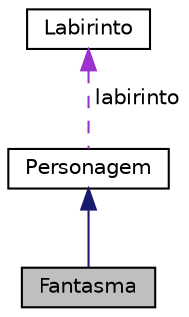 digraph "Fantasma"
{
 // LATEX_PDF_SIZE
  edge [fontname="Helvetica",fontsize="10",labelfontname="Helvetica",labelfontsize="10"];
  node [fontname="Helvetica",fontsize="10",shape=record];
  Node1 [label="Fantasma",height=0.2,width=0.4,color="black", fillcolor="grey75", style="filled", fontcolor="black",tooltip=" "];
  Node2 -> Node1 [dir="back",color="midnightblue",fontsize="10",style="solid",fontname="Helvetica"];
  Node2 [label="Personagem",height=0.2,width=0.4,color="black", fillcolor="white", style="filled",URL="$classPersonagem.html",tooltip=" "];
  Node3 -> Node2 [dir="back",color="darkorchid3",fontsize="10",style="dashed",label=" labirinto" ,fontname="Helvetica"];
  Node3 [label="Labirinto",height=0.2,width=0.4,color="black", fillcolor="white", style="filled",URL="$classLabirinto.html",tooltip=" "];
}
